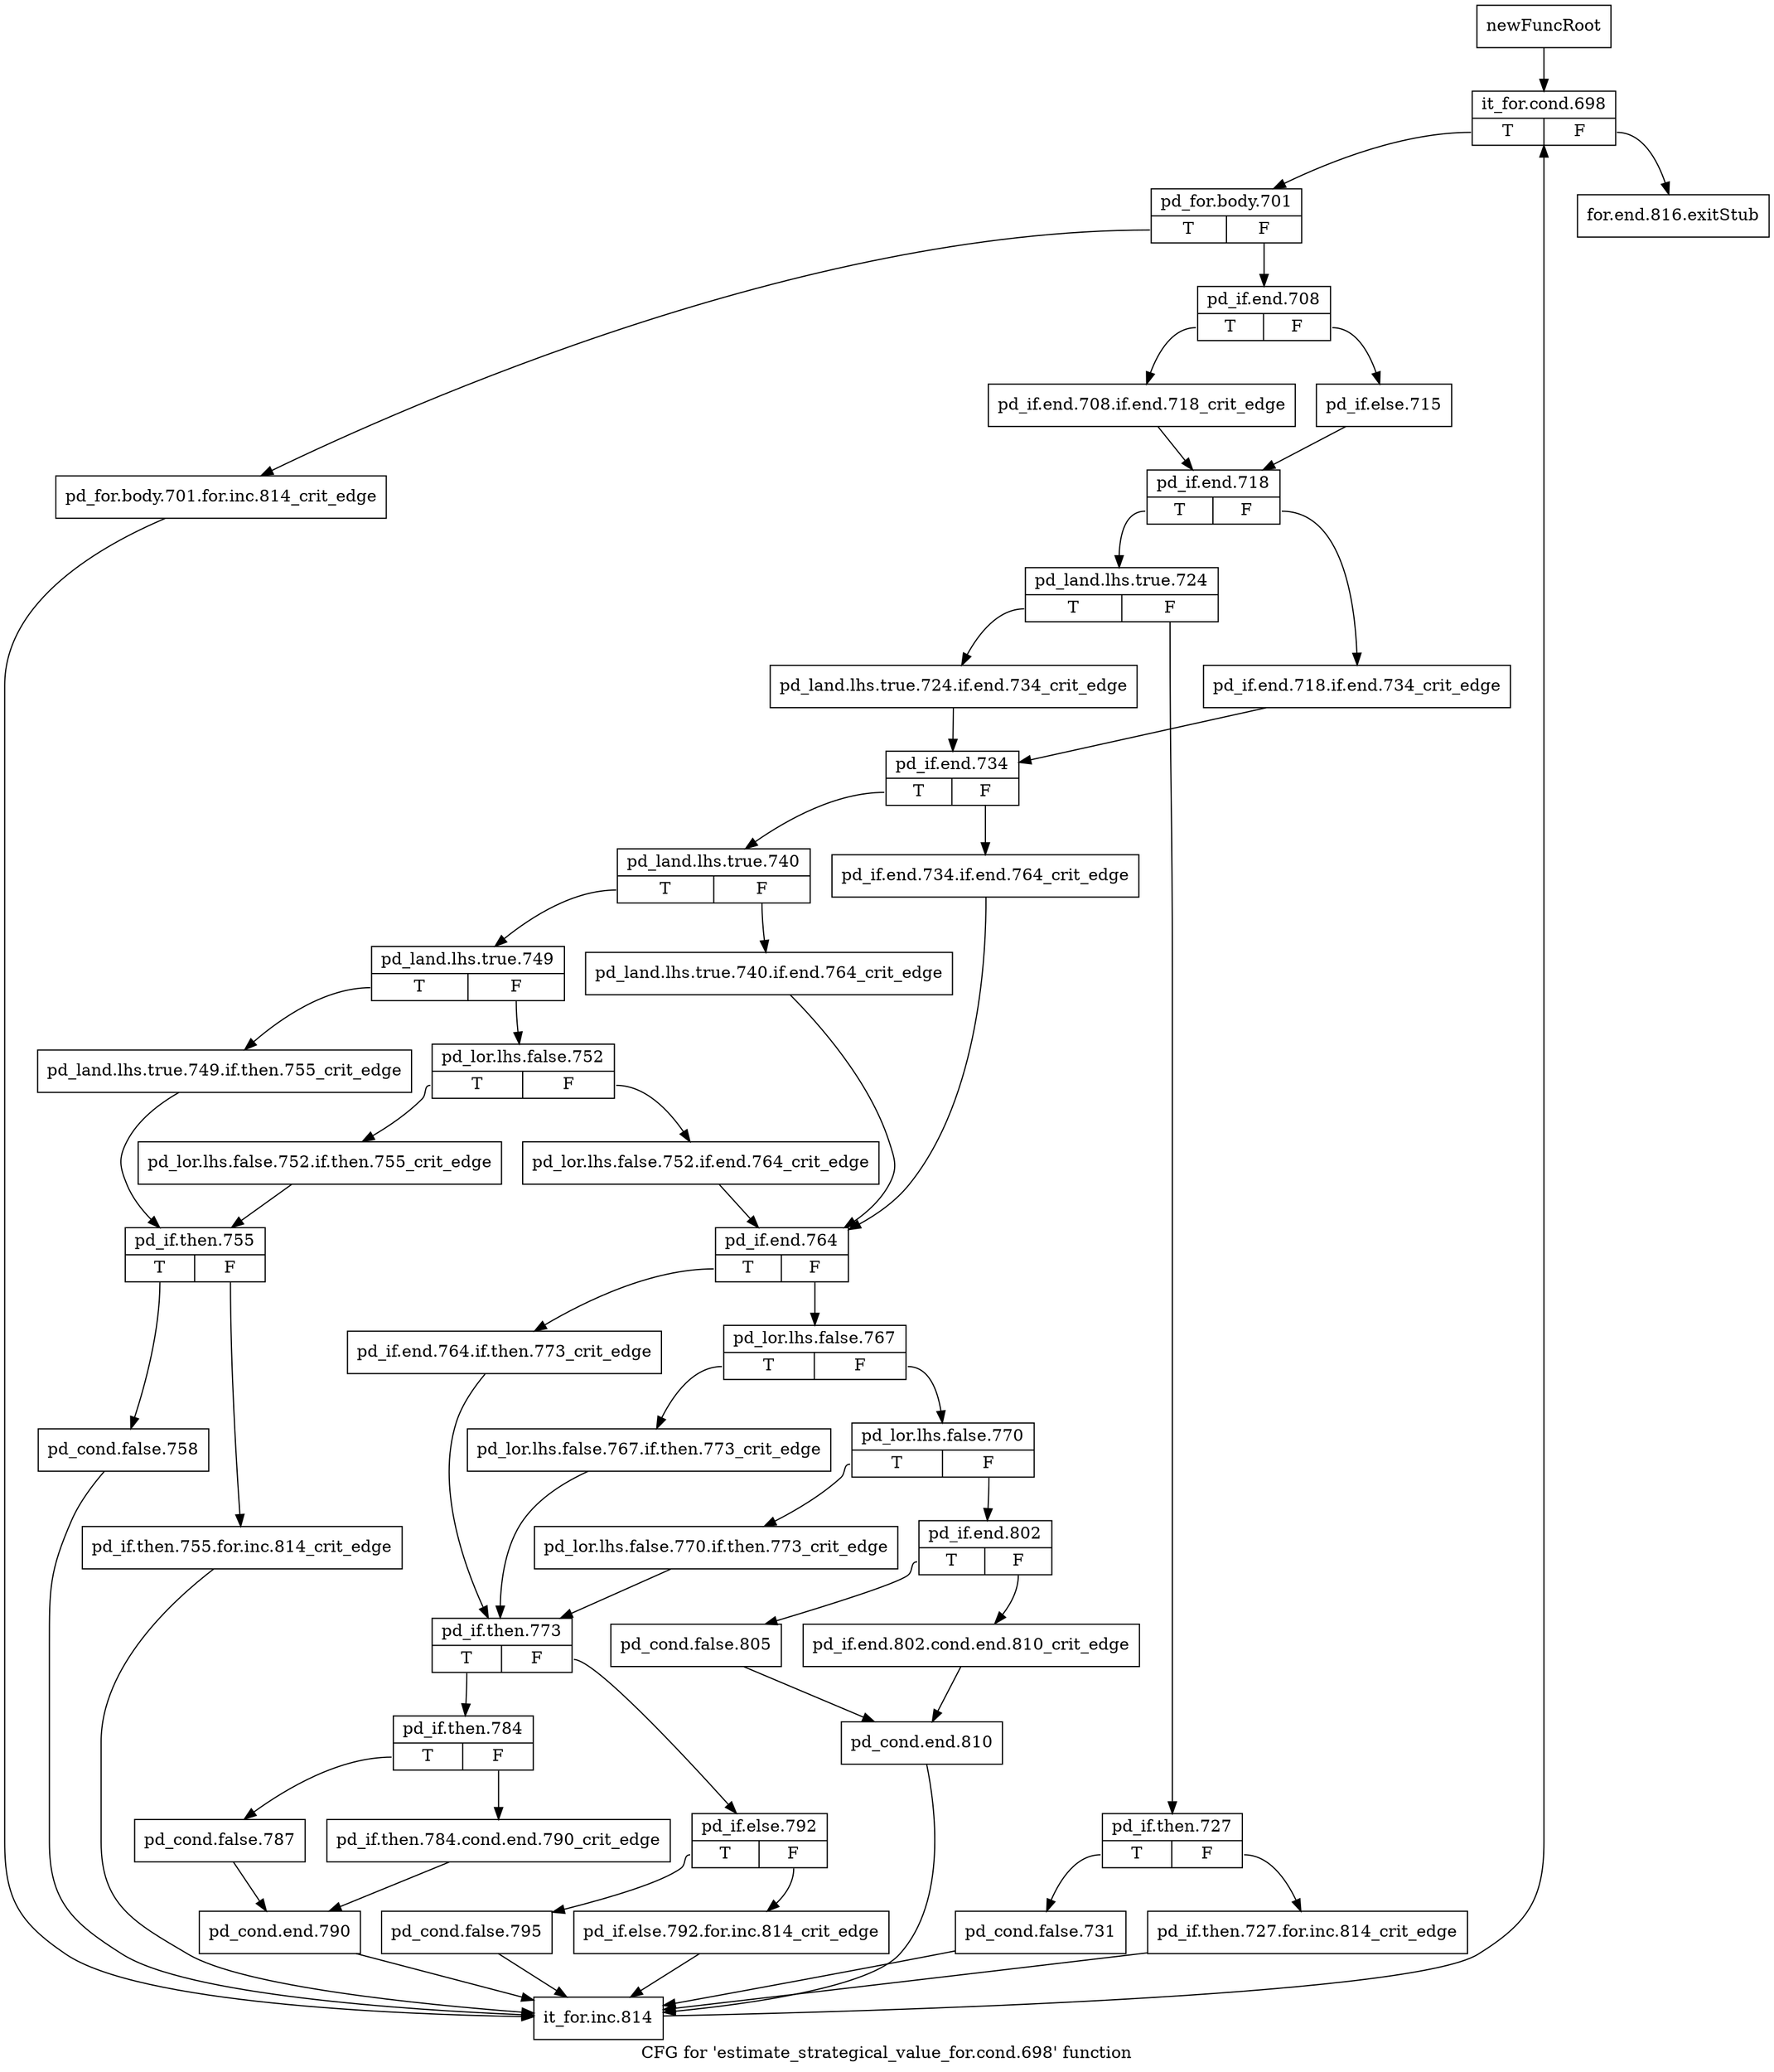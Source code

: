 digraph "CFG for 'estimate_strategical_value_for.cond.698' function" {
	label="CFG for 'estimate_strategical_value_for.cond.698' function";

	Node0x463e680 [shape=record,label="{newFuncRoot}"];
	Node0x463e680 -> Node0x463e720;
	Node0x463e6d0 [shape=record,label="{for.end.816.exitStub}"];
	Node0x463e720 [shape=record,label="{it_for.cond.698|{<s0>T|<s1>F}}"];
	Node0x463e720:s0 -> Node0x463e770;
	Node0x463e720:s1 -> Node0x463e6d0;
	Node0x463e770 [shape=record,label="{pd_for.body.701|{<s0>T|<s1>F}}"];
	Node0x463e770:s0 -> Node0x46118f0;
	Node0x463e770:s1 -> Node0x463e7c0;
	Node0x463e7c0 [shape=record,label="{pd_if.end.708|{<s0>T|<s1>F}}"];
	Node0x463e7c0:s0 -> Node0x4647bf0;
	Node0x463e7c0:s1 -> Node0x4647ba0;
	Node0x4647ba0 [shape=record,label="{pd_if.else.715}"];
	Node0x4647ba0 -> Node0x4647c40;
	Node0x4647bf0 [shape=record,label="{pd_if.end.708.if.end.718_crit_edge}"];
	Node0x4647bf0 -> Node0x4647c40;
	Node0x4647c40 [shape=record,label="{pd_if.end.718|{<s0>T|<s1>F}}"];
	Node0x4647c40:s0 -> Node0x4647ce0;
	Node0x4647c40:s1 -> Node0x4647c90;
	Node0x4647c90 [shape=record,label="{pd_if.end.718.if.end.734_crit_edge}"];
	Node0x4647c90 -> Node0x4647e70;
	Node0x4647ce0 [shape=record,label="{pd_land.lhs.true.724|{<s0>T|<s1>F}}"];
	Node0x4647ce0:s0 -> Node0x4647e20;
	Node0x4647ce0:s1 -> Node0x4647d30;
	Node0x4647d30 [shape=record,label="{pd_if.then.727|{<s0>T|<s1>F}}"];
	Node0x4647d30:s0 -> Node0x4647dd0;
	Node0x4647d30:s1 -> Node0x4647d80;
	Node0x4647d80 [shape=record,label="{pd_if.then.727.for.inc.814_crit_edge}"];
	Node0x4647d80 -> Node0x4611940;
	Node0x4647dd0 [shape=record,label="{pd_cond.false.731}"];
	Node0x4647dd0 -> Node0x4611940;
	Node0x4647e20 [shape=record,label="{pd_land.lhs.true.724.if.end.734_crit_edge}"];
	Node0x4647e20 -> Node0x4647e70;
	Node0x4647e70 [shape=record,label="{pd_if.end.734|{<s0>T|<s1>F}}"];
	Node0x4647e70:s0 -> Node0x4647f10;
	Node0x4647e70:s1 -> Node0x4647ec0;
	Node0x4647ec0 [shape=record,label="{pd_if.end.734.if.end.764_crit_edge}"];
	Node0x4647ec0 -> Node0x46480a0;
	Node0x4647f10 [shape=record,label="{pd_land.lhs.true.740|{<s0>T|<s1>F}}"];
	Node0x4647f10:s0 -> Node0x4647fb0;
	Node0x4647f10:s1 -> Node0x4647f60;
	Node0x4647f60 [shape=record,label="{pd_land.lhs.true.740.if.end.764_crit_edge}"];
	Node0x4647f60 -> Node0x46480a0;
	Node0x4647fb0 [shape=record,label="{pd_land.lhs.true.749|{<s0>T|<s1>F}}"];
	Node0x4647fb0:s0 -> Node0x46117b0;
	Node0x4647fb0:s1 -> Node0x4648000;
	Node0x4648000 [shape=record,label="{pd_lor.lhs.false.752|{<s0>T|<s1>F}}"];
	Node0x4648000:s0 -> Node0x4611760;
	Node0x4648000:s1 -> Node0x4648050;
	Node0x4648050 [shape=record,label="{pd_lor.lhs.false.752.if.end.764_crit_edge}"];
	Node0x4648050 -> Node0x46480a0;
	Node0x46480a0 [shape=record,label="{pd_if.end.764|{<s0>T|<s1>F}}"];
	Node0x46480a0:s0 -> Node0x4648370;
	Node0x46480a0:s1 -> Node0x46480f0;
	Node0x46480f0 [shape=record,label="{pd_lor.lhs.false.767|{<s0>T|<s1>F}}"];
	Node0x46480f0:s0 -> Node0x4648320;
	Node0x46480f0:s1 -> Node0x4648140;
	Node0x4648140 [shape=record,label="{pd_lor.lhs.false.770|{<s0>T|<s1>F}}"];
	Node0x4648140:s0 -> Node0x46482d0;
	Node0x4648140:s1 -> Node0x4648190;
	Node0x4648190 [shape=record,label="{pd_if.end.802|{<s0>T|<s1>F}}"];
	Node0x4648190:s0 -> Node0x4648230;
	Node0x4648190:s1 -> Node0x46481e0;
	Node0x46481e0 [shape=record,label="{pd_if.end.802.cond.end.810_crit_edge}"];
	Node0x46481e0 -> Node0x4648280;
	Node0x4648230 [shape=record,label="{pd_cond.false.805}"];
	Node0x4648230 -> Node0x4648280;
	Node0x4648280 [shape=record,label="{pd_cond.end.810}"];
	Node0x4648280 -> Node0x4611940;
	Node0x46482d0 [shape=record,label="{pd_lor.lhs.false.770.if.then.773_crit_edge}"];
	Node0x46482d0 -> Node0x46483c0;
	Node0x4648320 [shape=record,label="{pd_lor.lhs.false.767.if.then.773_crit_edge}"];
	Node0x4648320 -> Node0x46483c0;
	Node0x4648370 [shape=record,label="{pd_if.end.764.if.then.773_crit_edge}"];
	Node0x4648370 -> Node0x46483c0;
	Node0x46483c0 [shape=record,label="{pd_if.then.773|{<s0>T|<s1>F}}"];
	Node0x46483c0:s0 -> Node0x4611620;
	Node0x46483c0:s1 -> Node0x4611530;
	Node0x4611530 [shape=record,label="{pd_if.else.792|{<s0>T|<s1>F}}"];
	Node0x4611530:s0 -> Node0x46115d0;
	Node0x4611530:s1 -> Node0x4611580;
	Node0x4611580 [shape=record,label="{pd_if.else.792.for.inc.814_crit_edge}"];
	Node0x4611580 -> Node0x4611940;
	Node0x46115d0 [shape=record,label="{pd_cond.false.795}"];
	Node0x46115d0 -> Node0x4611940;
	Node0x4611620 [shape=record,label="{pd_if.then.784|{<s0>T|<s1>F}}"];
	Node0x4611620:s0 -> Node0x46116c0;
	Node0x4611620:s1 -> Node0x4611670;
	Node0x4611670 [shape=record,label="{pd_if.then.784.cond.end.790_crit_edge}"];
	Node0x4611670 -> Node0x4611710;
	Node0x46116c0 [shape=record,label="{pd_cond.false.787}"];
	Node0x46116c0 -> Node0x4611710;
	Node0x4611710 [shape=record,label="{pd_cond.end.790}"];
	Node0x4611710 -> Node0x4611940;
	Node0x4611760 [shape=record,label="{pd_lor.lhs.false.752.if.then.755_crit_edge}"];
	Node0x4611760 -> Node0x4611800;
	Node0x46117b0 [shape=record,label="{pd_land.lhs.true.749.if.then.755_crit_edge}"];
	Node0x46117b0 -> Node0x4611800;
	Node0x4611800 [shape=record,label="{pd_if.then.755|{<s0>T|<s1>F}}"];
	Node0x4611800:s0 -> Node0x46118a0;
	Node0x4611800:s1 -> Node0x4611850;
	Node0x4611850 [shape=record,label="{pd_if.then.755.for.inc.814_crit_edge}"];
	Node0x4611850 -> Node0x4611940;
	Node0x46118a0 [shape=record,label="{pd_cond.false.758}"];
	Node0x46118a0 -> Node0x4611940;
	Node0x46118f0 [shape=record,label="{pd_for.body.701.for.inc.814_crit_edge}"];
	Node0x46118f0 -> Node0x4611940;
	Node0x4611940 [shape=record,label="{it_for.inc.814}"];
	Node0x4611940 -> Node0x463e720;
}
